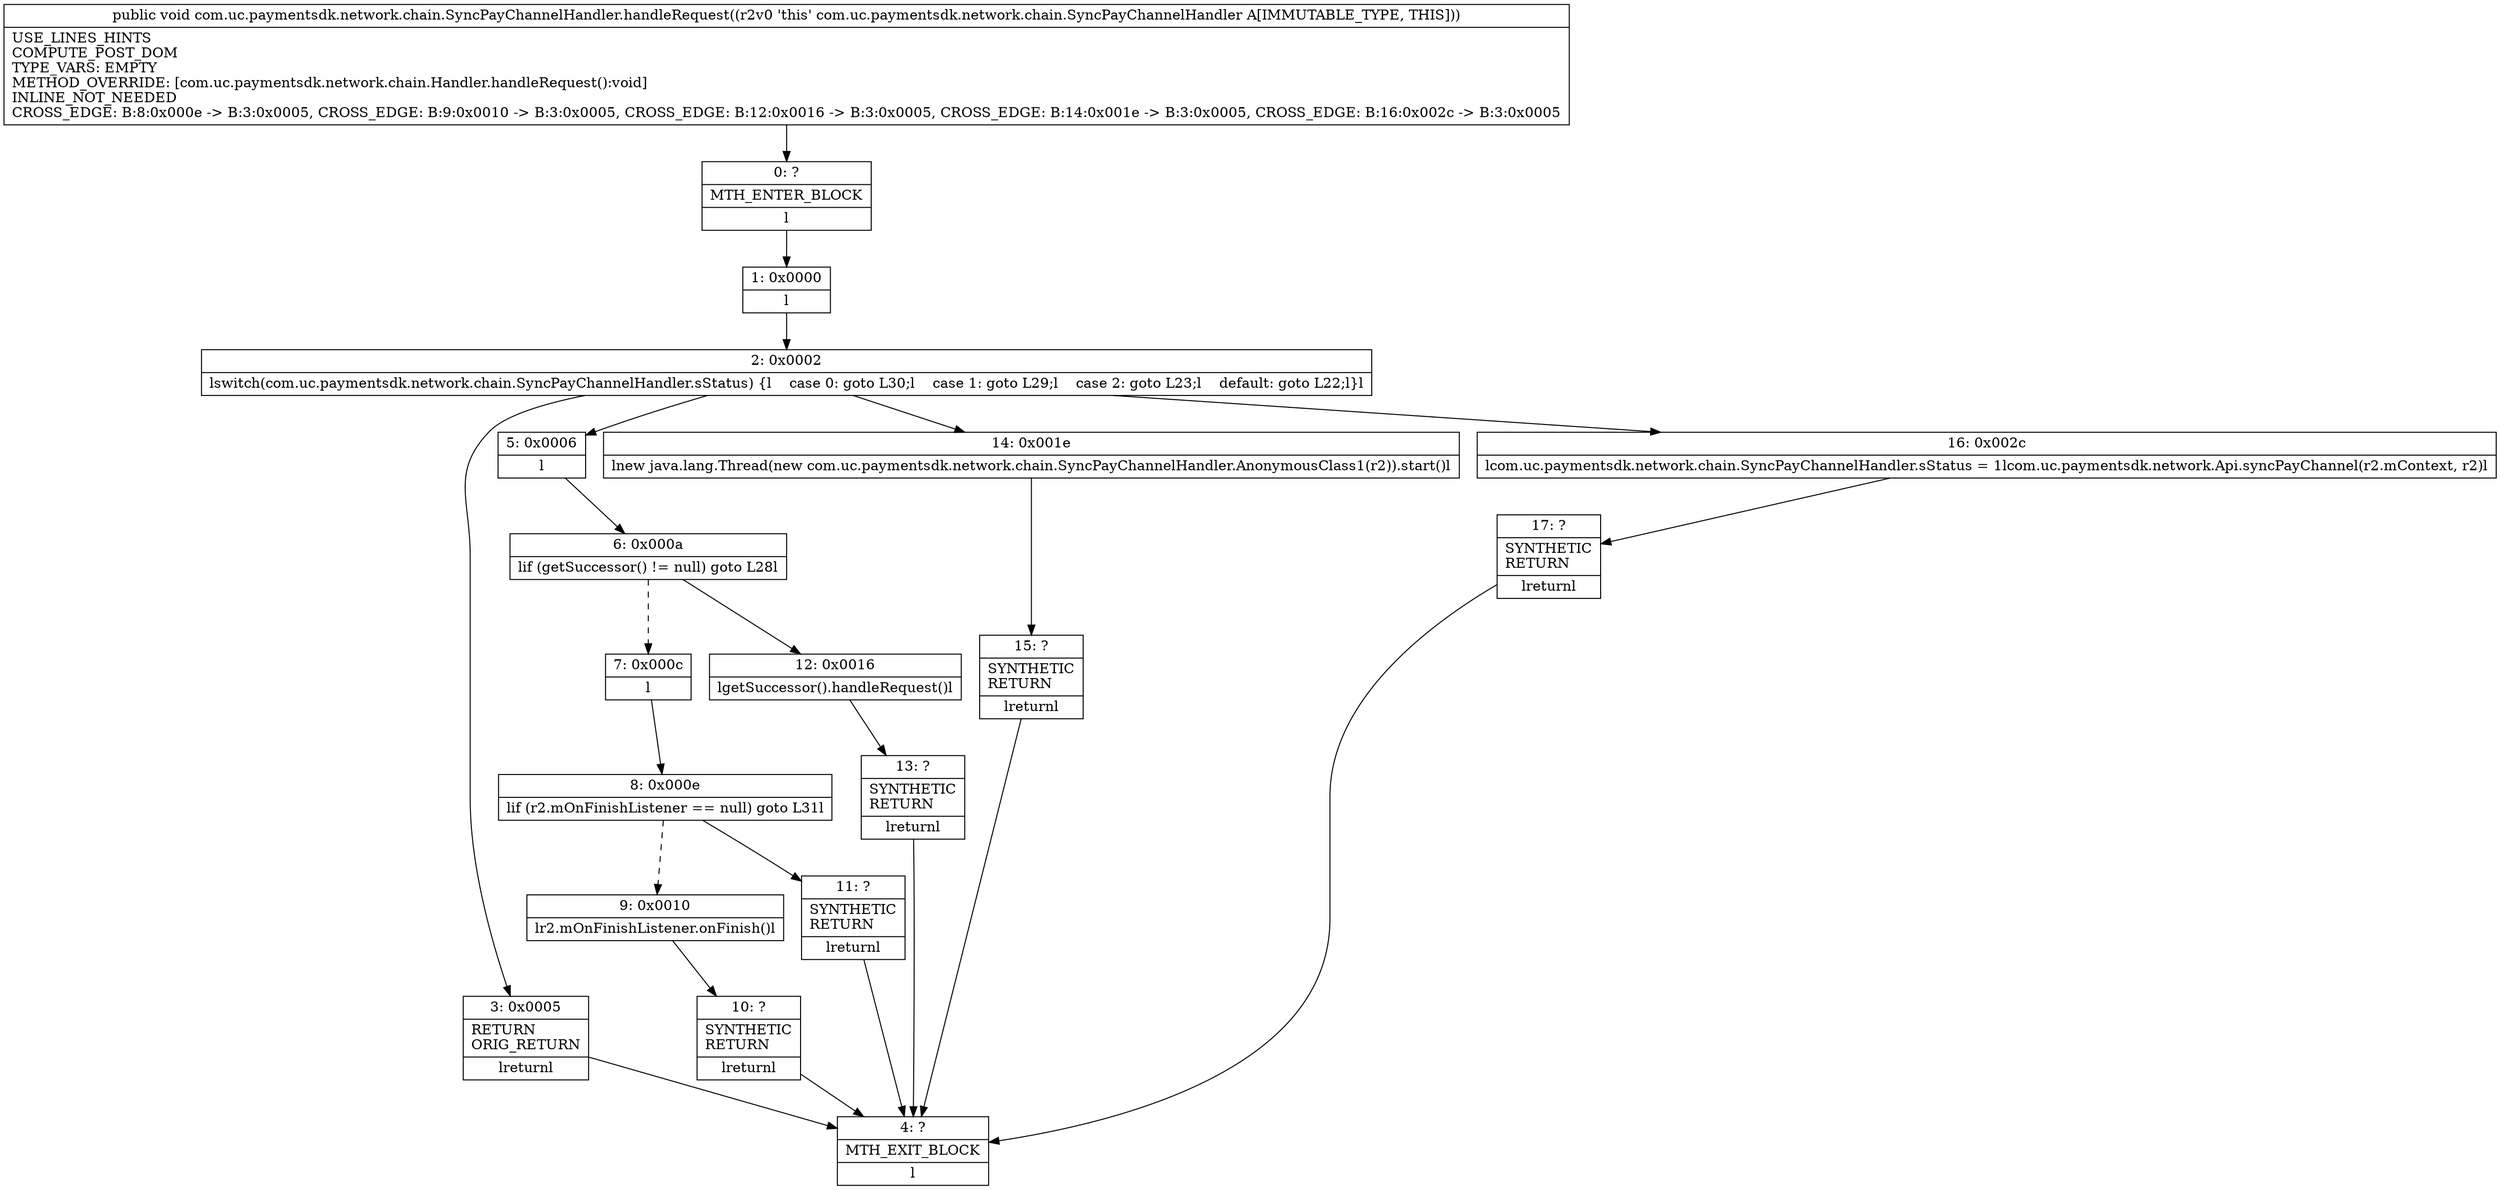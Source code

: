 digraph "CFG forcom.uc.paymentsdk.network.chain.SyncPayChannelHandler.handleRequest()V" {
Node_0 [shape=record,label="{0\:\ ?|MTH_ENTER_BLOCK\l|l}"];
Node_1 [shape=record,label="{1\:\ 0x0000|l}"];
Node_2 [shape=record,label="{2\:\ 0x0002|lswitch(com.uc.paymentsdk.network.chain.SyncPayChannelHandler.sStatus) \{l    case 0: goto L30;l    case 1: goto L29;l    case 2: goto L23;l    default: goto L22;l\}l}"];
Node_3 [shape=record,label="{3\:\ 0x0005|RETURN\lORIG_RETURN\l|lreturnl}"];
Node_4 [shape=record,label="{4\:\ ?|MTH_EXIT_BLOCK\l|l}"];
Node_5 [shape=record,label="{5\:\ 0x0006|l}"];
Node_6 [shape=record,label="{6\:\ 0x000a|lif (getSuccessor() != null) goto L28l}"];
Node_7 [shape=record,label="{7\:\ 0x000c|l}"];
Node_8 [shape=record,label="{8\:\ 0x000e|lif (r2.mOnFinishListener == null) goto L31l}"];
Node_9 [shape=record,label="{9\:\ 0x0010|lr2.mOnFinishListener.onFinish()l}"];
Node_10 [shape=record,label="{10\:\ ?|SYNTHETIC\lRETURN\l|lreturnl}"];
Node_11 [shape=record,label="{11\:\ ?|SYNTHETIC\lRETURN\l|lreturnl}"];
Node_12 [shape=record,label="{12\:\ 0x0016|lgetSuccessor().handleRequest()l}"];
Node_13 [shape=record,label="{13\:\ ?|SYNTHETIC\lRETURN\l|lreturnl}"];
Node_14 [shape=record,label="{14\:\ 0x001e|lnew java.lang.Thread(new com.uc.paymentsdk.network.chain.SyncPayChannelHandler.AnonymousClass1(r2)).start()l}"];
Node_15 [shape=record,label="{15\:\ ?|SYNTHETIC\lRETURN\l|lreturnl}"];
Node_16 [shape=record,label="{16\:\ 0x002c|lcom.uc.paymentsdk.network.chain.SyncPayChannelHandler.sStatus = 1lcom.uc.paymentsdk.network.Api.syncPayChannel(r2.mContext, r2)l}"];
Node_17 [shape=record,label="{17\:\ ?|SYNTHETIC\lRETURN\l|lreturnl}"];
MethodNode[shape=record,label="{public void com.uc.paymentsdk.network.chain.SyncPayChannelHandler.handleRequest((r2v0 'this' com.uc.paymentsdk.network.chain.SyncPayChannelHandler A[IMMUTABLE_TYPE, THIS]))  | USE_LINES_HINTS\lCOMPUTE_POST_DOM\lTYPE_VARS: EMPTY\lMETHOD_OVERRIDE: [com.uc.paymentsdk.network.chain.Handler.handleRequest():void]\lINLINE_NOT_NEEDED\lCROSS_EDGE: B:8:0x000e \-\> B:3:0x0005, CROSS_EDGE: B:9:0x0010 \-\> B:3:0x0005, CROSS_EDGE: B:12:0x0016 \-\> B:3:0x0005, CROSS_EDGE: B:14:0x001e \-\> B:3:0x0005, CROSS_EDGE: B:16:0x002c \-\> B:3:0x0005\l}"];
MethodNode -> Node_0;
Node_0 -> Node_1;
Node_1 -> Node_2;
Node_2 -> Node_3;
Node_2 -> Node_5;
Node_2 -> Node_14;
Node_2 -> Node_16;
Node_3 -> Node_4;
Node_5 -> Node_6;
Node_6 -> Node_7[style=dashed];
Node_6 -> Node_12;
Node_7 -> Node_8;
Node_8 -> Node_9[style=dashed];
Node_8 -> Node_11;
Node_9 -> Node_10;
Node_10 -> Node_4;
Node_11 -> Node_4;
Node_12 -> Node_13;
Node_13 -> Node_4;
Node_14 -> Node_15;
Node_15 -> Node_4;
Node_16 -> Node_17;
Node_17 -> Node_4;
}

